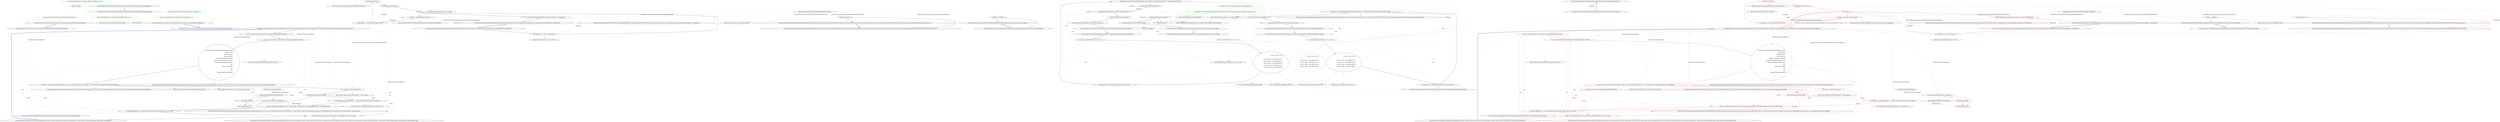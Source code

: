 digraph  {
m0_9 [label="Entry Unk.IsFalse", span="", cluster="Unk.IsFalse", file="DataDictionary.cs"];
m0_0 [label="Entry QuantConnect.Tests.Common.Util.ExtensionsTests.IsSubclassOfGenericWorksWorksForNonGenericType()", span="23-23", cluster="QuantConnect.Tests.Common.Util.ExtensionsTests.IsSubclassOfGenericWorksWorksForNonGenericType()", file="DataDictionary.cs"];
m0_1 [label="Assert.IsTrue(typeof(Derived2).IsSubclassOfGeneric(typeof(Derived1)))", span="25-25", cluster="QuantConnect.Tests.Common.Util.ExtensionsTests.IsSubclassOfGenericWorksWorksForNonGenericType()", color=green, community=0, file="DataDictionary.cs"];
m0_2 [label="Exit QuantConnect.Tests.Common.Util.ExtensionsTests.IsSubclassOfGenericWorksWorksForNonGenericType()", span="23-23", cluster="QuantConnect.Tests.Common.Util.ExtensionsTests.IsSubclassOfGenericWorksWorksForNonGenericType()", file="DataDictionary.cs"];
m0_5 [label="Entry QuantConnect.Tests.Common.Util.ExtensionsTests.IsSubclassOfGenericWorksForGenericTypeWithParameter()", span="29-29", cluster="QuantConnect.Tests.Common.Util.ExtensionsTests.IsSubclassOfGenericWorksForGenericTypeWithParameter()", file="DataDictionary.cs"];
m0_6 [label="Assert.IsTrue(typeof(Derived1).IsSubclassOfGeneric(typeof(Super<int>)))", span="31-31", cluster="QuantConnect.Tests.Common.Util.ExtensionsTests.IsSubclassOfGenericWorksForGenericTypeWithParameter()", color=green, community=0, file="DataDictionary.cs"];
m0_7 [label="Assert.IsFalse(typeof(Derived1).IsSubclassOfGeneric(typeof(Super<bool>)))", span="32-32", cluster="QuantConnect.Tests.Common.Util.ExtensionsTests.IsSubclassOfGenericWorksForGenericTypeWithParameter()", color=green, community=0, file="DataDictionary.cs"];
m0_8 [label="Exit QuantConnect.Tests.Common.Util.ExtensionsTests.IsSubclassOfGenericWorksForGenericTypeWithParameter()", span="29-29", cluster="QuantConnect.Tests.Common.Util.ExtensionsTests.IsSubclassOfGenericWorksForGenericTypeWithParameter()", file="DataDictionary.cs"];
m0_10 [label="Entry QuantConnect.Tests.Common.Util.ExtensionsTests.IsSubclassOfGenericWorksForGenericTypeDefinitions()", span="36-36", cluster="QuantConnect.Tests.Common.Util.ExtensionsTests.IsSubclassOfGenericWorksForGenericTypeDefinitions()", file="DataDictionary.cs"];
m0_11 [label="Assert.IsTrue(typeof(Derived1).IsSubclassOfGeneric(typeof(Super<>)))", span="38-38", cluster="QuantConnect.Tests.Common.Util.ExtensionsTests.IsSubclassOfGenericWorksForGenericTypeDefinitions()", color=green, community=0, file="DataDictionary.cs"];
m0_12 [label="Assert.IsTrue(typeof(Derived2).IsSubclassOfGeneric(typeof(Super<>)))", span="39-39", cluster="QuantConnect.Tests.Common.Util.ExtensionsTests.IsSubclassOfGenericWorksForGenericTypeDefinitions()", color=green, community=0, file="DataDictionary.cs"];
m0_13 [label="Exit QuantConnect.Tests.Common.Util.ExtensionsTests.IsSubclassOfGenericWorksForGenericTypeDefinitions()", span="36-36", cluster="QuantConnect.Tests.Common.Util.ExtensionsTests.IsSubclassOfGenericWorksForGenericTypeDefinitions()", file="DataDictionary.cs"];
m0_3 [label="Entry System.Type.IsSubclassOfGeneric(System.Type)", span="359-359", cluster="System.Type.IsSubclassOfGeneric(System.Type)", file="DataDictionary.cs"];
m0_4 [label="Entry Unk.IsTrue", span="", cluster="Unk.IsTrue", file="DataDictionary.cs"];
m1_19 [label="Entry QuantConnect.Lean.Engine.DataFeeds.Subscription.MoveNext()", span="130-130", cluster="QuantConnect.Lean.Engine.DataFeeds.Subscription.MoveNext()", file="DividendAlgorithm.cs"];
m1_0 [label="Entry QuantConnect.Lean.Engine.HistoricalData.BrokerageHistoryProvider.SetBrokerage(QuantConnect.Interfaces.IBrokerage)", span="41-41", cluster="QuantConnect.Lean.Engine.HistoricalData.BrokerageHistoryProvider.SetBrokerage(QuantConnect.Interfaces.IBrokerage)", file="DividendAlgorithm.cs"];
m1_1 [label="_brokerage = brokerage", span="43-43", cluster="QuantConnect.Lean.Engine.HistoricalData.BrokerageHistoryProvider.SetBrokerage(QuantConnect.Interfaces.IBrokerage)", file="DividendAlgorithm.cs"];
m1_2 [label="Exit QuantConnect.Lean.Engine.HistoricalData.BrokerageHistoryProvider.SetBrokerage(QuantConnect.Interfaces.IBrokerage)", span="41-41", cluster="QuantConnect.Lean.Engine.HistoricalData.BrokerageHistoryProvider.SetBrokerage(QuantConnect.Interfaces.IBrokerage)", file="DividendAlgorithm.cs"];
m1_16 [label="Entry System.Collections.Generic.List<T>.List()", span="0-0", cluster="System.Collections.Generic.List<T>.List()", file="DividendAlgorithm.cs"];
m1_17 [label="Entry QuantConnect.Interfaces.IBrokerage.GetHistory(QuantConnect.Data.HistoryRequest)", span="120-120", cluster="QuantConnect.Interfaces.IBrokerage.GetHistory(QuantConnect.Data.HistoryRequest)", file="DividendAlgorithm.cs"];
m1_43 [label="Entry lambda expression", span="112-112", cluster="lambda expression", file="DividendAlgorithm.cs"];
m1_44 [label="request.FillForwardResolution.Value.ToTimeSpan()", span="112-112", cluster="lambda expression", file="DividendAlgorithm.cs"];
m1_45 [label="Exit lambda expression", span="112-112", cluster="lambda expression", file="DividendAlgorithm.cs"];
m1_18 [label="Entry QuantConnect.Lean.Engine.HistoricalData.BrokerageHistoryProvider.CreateSubscription(QuantConnect.Data.HistoryRequest, System.Collections.Generic.IEnumerable<QuantConnect.Data.BaseData>)", span="85-85", cluster="QuantConnect.Lean.Engine.HistoricalData.BrokerageHistoryProvider.CreateSubscription(QuantConnect.Data.HistoryRequest, System.Collections.Generic.IEnumerable<QuantConnect.Data.BaseData>)", file="DividendAlgorithm.cs"];
m1_22 [label="var start = request.StartTimeUtc.ConvertFromUtc(request.ExchangeHours.TimeZone)", span="88-88", cluster="QuantConnect.Lean.Engine.HistoricalData.BrokerageHistoryProvider.CreateSubscription(QuantConnect.Data.HistoryRequest, System.Collections.Generic.IEnumerable<QuantConnect.Data.BaseData>)", file="DividendAlgorithm.cs"];
m1_23 [label="var end = request.EndTimeUtc.ConvertFromUtc(request.ExchangeHours.TimeZone)", span="89-89", cluster="QuantConnect.Lean.Engine.HistoricalData.BrokerageHistoryProvider.CreateSubscription(QuantConnect.Data.HistoryRequest, System.Collections.Generic.IEnumerable<QuantConnect.Data.BaseData>)", file="DividendAlgorithm.cs"];
m1_24 [label="var config = new SubscriptionDataConfig(request.DataType,\r\n                request.Symbol,\r\n                request.Resolution,\r\n                request.TimeZone,\r\n                request.ExchangeHours.TimeZone,\r\n                request.FillForwardResolution.HasValue,\r\n                request.IncludeExtendedMarketHours,\r\n                false,\r\n                request.IsCustomData,\r\n                null,\r\n                true,\r\n                request.DataNormalizationMode\r\n                )", span="91-103", cluster="QuantConnect.Lean.Engine.HistoricalData.BrokerageHistoryProvider.CreateSubscription(QuantConnect.Data.HistoryRequest, System.Collections.Generic.IEnumerable<QuantConnect.Data.BaseData>)", file="DividendAlgorithm.cs"];
m1_25 [label="var security = new Security(request.ExchangeHours, config, new Cash(CashBook.AccountCurrency, 0, 1m), SymbolProperties.GetDefault(CashBook.AccountCurrency))", span="105-105", cluster="QuantConnect.Lean.Engine.HistoricalData.BrokerageHistoryProvider.CreateSubscription(QuantConnect.Data.HistoryRequest, System.Collections.Generic.IEnumerable<QuantConnect.Data.BaseData>)", file="DividendAlgorithm.cs"];
m1_26 [label="var reader = history.GetEnumerator()", span="107-107", cluster="QuantConnect.Lean.Engine.HistoricalData.BrokerageHistoryProvider.CreateSubscription(QuantConnect.Data.HistoryRequest, System.Collections.Generic.IEnumerable<QuantConnect.Data.BaseData>)", file="DividendAlgorithm.cs"];
m1_27 [label="request.FillForwardResolution.HasValue", span="110-110", cluster="QuantConnect.Lean.Engine.HistoricalData.BrokerageHistoryProvider.CreateSubscription(QuantConnect.Data.HistoryRequest, System.Collections.Generic.IEnumerable<QuantConnect.Data.BaseData>)", file="DividendAlgorithm.cs"];
m1_28 [label="var readOnlyRef = Ref.CreateReadOnly(() => request.FillForwardResolution.Value.ToTimeSpan())", span="112-112", cluster="QuantConnect.Lean.Engine.HistoricalData.BrokerageHistoryProvider.CreateSubscription(QuantConnect.Data.HistoryRequest, System.Collections.Generic.IEnumerable<QuantConnect.Data.BaseData>)", file="DividendAlgorithm.cs"];
m1_30 [label="var timeZoneOffsetProvider = new TimeZoneOffsetProvider(security.Exchange.TimeZone, start, end)", span="116-116", cluster="QuantConnect.Lean.Engine.HistoricalData.BrokerageHistoryProvider.CreateSubscription(QuantConnect.Data.HistoryRequest, System.Collections.Generic.IEnumerable<QuantConnect.Data.BaseData>)", file="DividendAlgorithm.cs"];
m1_31 [label="return new Subscription(null, security, config, reader, timeZoneOffsetProvider, start, end, false);", span="117-117", cluster="QuantConnect.Lean.Engine.HistoricalData.BrokerageHistoryProvider.CreateSubscription(QuantConnect.Data.HistoryRequest, System.Collections.Generic.IEnumerable<QuantConnect.Data.BaseData>)", file="DividendAlgorithm.cs"];
m1_29 [label="reader = new FillForwardEnumerator(reader, security.Exchange, readOnlyRef, security.IsExtendedMarketHours, end, config.Increment)", span="113-113", cluster="QuantConnect.Lean.Engine.HistoricalData.BrokerageHistoryProvider.CreateSubscription(QuantConnect.Data.HistoryRequest, System.Collections.Generic.IEnumerable<QuantConnect.Data.BaseData>)", file="DividendAlgorithm.cs"];
m1_32 [label="Exit QuantConnect.Lean.Engine.HistoricalData.BrokerageHistoryProvider.CreateSubscription(QuantConnect.Data.HistoryRequest, System.Collections.Generic.IEnumerable<QuantConnect.Data.BaseData>)", span="85-85", cluster="QuantConnect.Lean.Engine.HistoricalData.BrokerageHistoryProvider.CreateSubscription(QuantConnect.Data.HistoryRequest, System.Collections.Generic.IEnumerable<QuantConnect.Data.BaseData>)", file="DividendAlgorithm.cs"];
m1_34 [label="Entry QuantConnect.Data.SubscriptionDataConfig.SubscriptionDataConfig(System.Type, QuantConnect.Symbol, QuantConnect.Resolution, DateTimeZone, DateTimeZone, bool, bool, bool, bool, QuantConnect.TickType?, bool, QuantConnect.DataNormalizationMode)", span="161-161", cluster="QuantConnect.Data.SubscriptionDataConfig.SubscriptionDataConfig(System.Type, QuantConnect.Symbol, QuantConnect.Resolution, DateTimeZone, DateTimeZone, bool, bool, bool, bool, QuantConnect.TickType?, bool, QuantConnect.DataNormalizationMode)", file="DividendAlgorithm.cs"];
m1_7 [label="Entry QuantConnect.Lean.Engine.HistoricalData.BrokerageHistoryProvider.GetHistory(System.Collections.Generic.IEnumerable<QuantConnect.Data.HistoryRequest>, DateTimeZone)", span="67-67", cluster="QuantConnect.Lean.Engine.HistoricalData.BrokerageHistoryProvider.GetHistory(System.Collections.Generic.IEnumerable<QuantConnect.Data.HistoryRequest>, DateTimeZone)", file="DividendAlgorithm.cs"];
m1_8 [label="var subscriptions = new List<Subscription>()", span="70-70", cluster="QuantConnect.Lean.Engine.HistoricalData.BrokerageHistoryProvider.GetHistory(System.Collections.Generic.IEnumerable<QuantConnect.Data.HistoryRequest>, DateTimeZone)", file="DividendAlgorithm.cs"];
m1_9 [label=requests, span="71-71", cluster="QuantConnect.Lean.Engine.HistoricalData.BrokerageHistoryProvider.GetHistory(System.Collections.Generic.IEnumerable<QuantConnect.Data.HistoryRequest>, DateTimeZone)", file="DividendAlgorithm.cs"];
m1_14 [label="return CreateSliceEnumerableFromSubscriptions(subscriptions, sliceTimeZone);", span="79-79", cluster="QuantConnect.Lean.Engine.HistoricalData.BrokerageHistoryProvider.GetHistory(System.Collections.Generic.IEnumerable<QuantConnect.Data.HistoryRequest>, DateTimeZone)", file="DividendAlgorithm.cs"];
m1_13 [label="subscriptions.Add(subscription)", span="76-76", cluster="QuantConnect.Lean.Engine.HistoricalData.BrokerageHistoryProvider.GetHistory(System.Collections.Generic.IEnumerable<QuantConnect.Data.HistoryRequest>, DateTimeZone)", file="DividendAlgorithm.cs"];
m1_10 [label="var history = _brokerage.GetHistory(request)", span="73-73", cluster="QuantConnect.Lean.Engine.HistoricalData.BrokerageHistoryProvider.GetHistory(System.Collections.Generic.IEnumerable<QuantConnect.Data.HistoryRequest>, DateTimeZone)", file="DividendAlgorithm.cs"];
m1_11 [label="var subscription = CreateSubscription(request, history)", span="74-74", cluster="QuantConnect.Lean.Engine.HistoricalData.BrokerageHistoryProvider.GetHistory(System.Collections.Generic.IEnumerable<QuantConnect.Data.HistoryRequest>, DateTimeZone)", file="DividendAlgorithm.cs"];
m1_12 [label="subscription.MoveNext()", span="75-75", cluster="QuantConnect.Lean.Engine.HistoricalData.BrokerageHistoryProvider.GetHistory(System.Collections.Generic.IEnumerable<QuantConnect.Data.HistoryRequest>, DateTimeZone)", file="DividendAlgorithm.cs"];
m1_15 [label="Exit QuantConnect.Lean.Engine.HistoricalData.BrokerageHistoryProvider.GetHistory(System.Collections.Generic.IEnumerable<QuantConnect.Data.HistoryRequest>, DateTimeZone)", span="67-67", cluster="QuantConnect.Lean.Engine.HistoricalData.BrokerageHistoryProvider.GetHistory(System.Collections.Generic.IEnumerable<QuantConnect.Data.HistoryRequest>, DateTimeZone)", file="DividendAlgorithm.cs"];
m1_42 [label="Entry QuantConnect.Lean.Engine.DataFeeds.Subscription.Subscription(QuantConnect.Data.UniverseSelection.Universe, QuantConnect.Securities.Security, QuantConnect.Data.SubscriptionDataConfig, System.Collections.Generic.IEnumerator<QuantConnect.Data.BaseData>, QuantConnect.TimeZoneOffsetProvider, System.DateTime, System.DateTime, bool)", span="103-103", cluster="QuantConnect.Lean.Engine.DataFeeds.Subscription.Subscription(QuantConnect.Data.UniverseSelection.Universe, QuantConnect.Securities.Security, QuantConnect.Data.SubscriptionDataConfig, System.Collections.Generic.IEnumerator<QuantConnect.Data.BaseData>, QuantConnect.TimeZoneOffsetProvider, System.DateTime, System.DateTime, bool)", file="DividendAlgorithm.cs"];
m1_40 [label="Entry QuantConnect.Lean.Engine.DataFeeds.Enumerators.FillForwardEnumerator.FillForwardEnumerator(System.Collections.Generic.IEnumerator<QuantConnect.Data.BaseData>, QuantConnect.Securities.SecurityExchange, QuantConnect.Util.IReadOnlyRef<System.TimeSpan>, bool, System.DateTime, System.TimeSpan)", span="59-59", cluster="QuantConnect.Lean.Engine.DataFeeds.Enumerators.FillForwardEnumerator.FillForwardEnumerator(System.Collections.Generic.IEnumerator<QuantConnect.Data.BaseData>, QuantConnect.Securities.SecurityExchange, QuantConnect.Util.IReadOnlyRef<System.TimeSpan>, bool, System.DateTime, System.TimeSpan)", file="DividendAlgorithm.cs"];
m1_3 [label="Entry QuantConnect.Lean.Engine.HistoricalData.BrokerageHistoryProvider.Initialize(QuantConnect.Packets.AlgorithmNodePacket, QuantConnect.Interfaces.IDataProvider, QuantConnect.Interfaces.IDataCacheProvider, QuantConnect.Interfaces.IMapFileProvider, QuantConnect.Interfaces.IFactorFileProvider, System.Action<int>)", span="55-55", cluster="QuantConnect.Lean.Engine.HistoricalData.BrokerageHistoryProvider.Initialize(QuantConnect.Packets.AlgorithmNodePacket, QuantConnect.Interfaces.IDataProvider, QuantConnect.Interfaces.IDataCacheProvider, QuantConnect.Interfaces.IMapFileProvider, QuantConnect.Interfaces.IFactorFileProvider, System.Action<int>)", file="DividendAlgorithm.cs"];
m1_4 [label="_brokerage.Connect()", span="58-58", cluster="QuantConnect.Lean.Engine.HistoricalData.BrokerageHistoryProvider.Initialize(QuantConnect.Packets.AlgorithmNodePacket, QuantConnect.Interfaces.IDataProvider, QuantConnect.Interfaces.IDataCacheProvider, QuantConnect.Interfaces.IMapFileProvider, QuantConnect.Interfaces.IFactorFileProvider, System.Action<int>)", file="DividendAlgorithm.cs"];
m1_5 [label="Exit QuantConnect.Lean.Engine.HistoricalData.BrokerageHistoryProvider.Initialize(QuantConnect.Packets.AlgorithmNodePacket, QuantConnect.Interfaces.IDataProvider, QuantConnect.Interfaces.IDataCacheProvider, QuantConnect.Interfaces.IMapFileProvider, QuantConnect.Interfaces.IFactorFileProvider, System.Action<int>)", span="55-55", cluster="QuantConnect.Lean.Engine.HistoricalData.BrokerageHistoryProvider.Initialize(QuantConnect.Packets.AlgorithmNodePacket, QuantConnect.Interfaces.IDataProvider, QuantConnect.Interfaces.IDataCacheProvider, QuantConnect.Interfaces.IMapFileProvider, QuantConnect.Interfaces.IFactorFileProvider, System.Action<int>)", file="DividendAlgorithm.cs"];
m1_39 [label="Entry QuantConnect.Util.Ref.CreateReadOnly<T>(System.Func<T>)", span="89-89", cluster="QuantConnect.Util.Ref.CreateReadOnly<T>(System.Func<T>)", file="DividendAlgorithm.cs"];
m1_38 [label="Entry System.Collections.Generic.IEnumerable<T>.GetEnumerator()", span="0-0", cluster="System.Collections.Generic.IEnumerable<T>.GetEnumerator()", file="DividendAlgorithm.cs"];
m1_35 [label="Entry QuantConnect.Securities.Security.Security(QuantConnect.Securities.SecurityExchangeHours, QuantConnect.Data.SubscriptionDataConfig, QuantConnect.Securities.Cash, QuantConnect.Securities.SymbolProperties)", span="315-315", cluster="QuantConnect.Securities.Security.Security(QuantConnect.Securities.SecurityExchangeHours, QuantConnect.Data.SubscriptionDataConfig, QuantConnect.Securities.Cash, QuantConnect.Securities.SymbolProperties)", file="DividendAlgorithm.cs"];
m1_37 [label="Entry QuantConnect.Securities.SymbolProperties.GetDefault(string)", span="84-84", cluster="QuantConnect.Securities.SymbolProperties.GetDefault(string)", file="DividendAlgorithm.cs"];
m1_6 [label="Entry QuantConnect.Interfaces.IBrokerage.Connect()", span="103-103", cluster="QuantConnect.Interfaces.IBrokerage.Connect()", file="DividendAlgorithm.cs"];
m1_21 [label="Entry QuantConnect.Lean.Engine.HistoricalData.SynchronizingHistoryProvider.CreateSliceEnumerableFromSubscriptions(System.Collections.Generic.List<QuantConnect.Lean.Engine.DataFeeds.Subscription>, DateTimeZone)", span="68-68", cluster="QuantConnect.Lean.Engine.HistoricalData.SynchronizingHistoryProvider.CreateSliceEnumerableFromSubscriptions(System.Collections.Generic.List<QuantConnect.Lean.Engine.DataFeeds.Subscription>, DateTimeZone)", file="DividendAlgorithm.cs"];
m1_20 [label="Entry System.Collections.Generic.List<T>.Add(T)", span="0-0", cluster="System.Collections.Generic.List<T>.Add(T)", file="DividendAlgorithm.cs"];
m1_36 [label="Entry QuantConnect.Securities.Cash.Cash(string, decimal, decimal)", span="68-68", cluster="QuantConnect.Securities.Cash.Cash(string, decimal, decimal)", file="DividendAlgorithm.cs"];
m1_41 [label="Entry QuantConnect.TimeZoneOffsetProvider.TimeZoneOffsetProvider(DateTimeZone, System.DateTime, System.DateTime)", span="51-51", cluster="QuantConnect.TimeZoneOffsetProvider.TimeZoneOffsetProvider(DateTimeZone, System.DateTime, System.DateTime)", file="DividendAlgorithm.cs"];
m1_46 [label="Entry QuantConnect.Resolution.ToTimeSpan()", span="677-677", cluster="QuantConnect.Resolution.ToTimeSpan()", file="DividendAlgorithm.cs"];
m1_33 [label="Entry System.DateTime.ConvertFromUtc(DateTimeZone, bool)", span="559-559", cluster="System.DateTime.ConvertFromUtc(DateTimeZone, bool)", file="DividendAlgorithm.cs"];
m1_47 [label="QuantConnect.Lean.Engine.HistoricalData.BrokerageHistoryProvider", span="", file="DividendAlgorithm.cs"];
m1_48 [label="QuantConnect.Data.HistoryRequest", span="", file="DividendAlgorithm.cs"];
m4_16 [label="Entry System.TimeSpan.FromSeconds(double)", span="0-0", cluster="System.TimeSpan.FromSeconds(double)", file="Splits.cs"];
m4_19 [label="Entry Unk.AreEqual", span="", cluster="Unk.AreEqual", file="Splits.cs"];
m4_15 [label="Entry System.Collections.Generic.List<T>.GetEnumerator()", span="0-0", cluster="System.Collections.Generic.List<T>.GetEnumerator()", file="Splits.cs"];
m4_11 [label="Entry System.DateTime.AddMinutes(double)", span="0-0", cluster="System.DateTime.AddMinutes(double)", file="Splits.cs"];
m4_20 [label="Entry QuantConnect.Tests.Engine.DataFeeds.Enumerators.FastForwardEnumeratorTests.FastForwardsOldDataAllowsEquals()", span="47-47", cluster="QuantConnect.Tests.Engine.DataFeeds.Enumerators.FastForwardEnumeratorTests.FastForwardsOldDataAllowsEquals()", file="Splits.cs"];
m4_21 [label="var start = new DateTime(2015, 10, 10, 13, 0, 0)", span="49-49", cluster="QuantConnect.Tests.Engine.DataFeeds.Enumerators.FastForwardEnumeratorTests.FastForwardsOldDataAllowsEquals()", file="Splits.cs"];
m4_22 [label="var data = new List<Tick>\r\n            {\r\n                new Tick {Time = start.AddMinutes(-1)},\r\n                new Tick {Time = start.AddSeconds(-1)},\r\n                new Tick {Time = start.AddSeconds(0)},\r\n                new Tick {Time = start.AddSeconds(1)},\r\n            }", span="50-56", cluster="QuantConnect.Tests.Engine.DataFeeds.Enumerators.FastForwardEnumeratorTests.FastForwardsOldDataAllowsEquals()", file="Splits.cs"];
m4_26 [label="Assert.AreEqual(start.AddSeconds(-1), fastForward.Current.Time)", span="62-62", cluster="QuantConnect.Tests.Engine.DataFeeds.Enumerators.FastForwardEnumeratorTests.FastForwardsOldDataAllowsEquals()", file="Splits.cs"];
m4_23 [label="var timeProvider = new ManualTimeProvider(start, TimeZones.Utc)", span="58-58", cluster="QuantConnect.Tests.Engine.DataFeeds.Enumerators.FastForwardEnumeratorTests.FastForwardsOldDataAllowsEquals()", file="Splits.cs"];
m4_24 [label="var fastForward = new FastForwardEnumerator(data.GetEnumerator(), timeProvider, TimeZones.Utc, TimeSpan.FromSeconds(1))", span="59-59", cluster="QuantConnect.Tests.Engine.DataFeeds.Enumerators.FastForwardEnumeratorTests.FastForwardsOldDataAllowsEquals()", file="Splits.cs"];
m4_25 [label="Assert.IsTrue(fastForward.MoveNext())", span="61-61", cluster="QuantConnect.Tests.Engine.DataFeeds.Enumerators.FastForwardEnumeratorTests.FastForwardsOldDataAllowsEquals()", file="Splits.cs"];
m4_27 [label="Exit QuantConnect.Tests.Engine.DataFeeds.Enumerators.FastForwardEnumeratorTests.FastForwardsOldDataAllowsEquals()", span="47-47", cluster="QuantConnect.Tests.Engine.DataFeeds.Enumerators.FastForwardEnumeratorTests.FastForwardsOldDataAllowsEquals()", file="Splits.cs"];
m4_13 [label="Entry QuantConnect.Lean.Engine.DataFeeds.ManualTimeProvider.ManualTimeProvider(System.DateTime, DateTimeZone)", span="47-47", cluster="QuantConnect.Lean.Engine.DataFeeds.ManualTimeProvider.ManualTimeProvider(System.DateTime, DateTimeZone)", file="Splits.cs"];
m4_28 [label="Entry QuantConnect.Tests.Engine.DataFeeds.Enumerators.FastForwardEnumeratorTests.FiltersOutPastData()", span="65-65", cluster="QuantConnect.Tests.Engine.DataFeeds.Enumerators.FastForwardEnumeratorTests.FiltersOutPastData()", file="Splits.cs"];
m4_29 [label="var start = new DateTime(2015, 10, 10, 13, 0, 0)", span="67-67", cluster="QuantConnect.Tests.Engine.DataFeeds.Enumerators.FastForwardEnumeratorTests.FiltersOutPastData()", file="Splits.cs"];
m4_30 [label="var data = new List<Tick>\r\n            {\r\n                new Tick {Time = start.AddMinutes(-1)},\r\n                new Tick {Time = start.AddSeconds(-1)},\r\n                new Tick {Time = start.AddSeconds(1)},\r\n                new Tick {Time = start.AddSeconds(0)},\r\n                new Tick {Time = start.AddSeconds(2)}\r\n            }", span="68-75", cluster="QuantConnect.Tests.Engine.DataFeeds.Enumerators.FastForwardEnumeratorTests.FiltersOutPastData()", file="Splits.cs"];
m4_34 [label="Assert.AreEqual(start.AddSeconds(1), fastForward.Current.Time)", span="81-81", cluster="QuantConnect.Tests.Engine.DataFeeds.Enumerators.FastForwardEnumeratorTests.FiltersOutPastData()", file="Splits.cs"];
m4_36 [label="Assert.AreEqual(start.AddSeconds(2), fastForward.Current.Time)", span="84-84", cluster="QuantConnect.Tests.Engine.DataFeeds.Enumerators.FastForwardEnumeratorTests.FiltersOutPastData()", file="Splits.cs"];
m4_31 [label="var timeProvider = new ManualTimeProvider(start, TimeZones.Utc)", span="77-77", cluster="QuantConnect.Tests.Engine.DataFeeds.Enumerators.FastForwardEnumeratorTests.FiltersOutPastData()", file="Splits.cs"];
m4_32 [label="var fastForward = new FastForwardEnumerator(data.GetEnumerator(), timeProvider, TimeZones.Utc, TimeSpan.FromSeconds(0.5))", span="78-78", cluster="QuantConnect.Tests.Engine.DataFeeds.Enumerators.FastForwardEnumeratorTests.FiltersOutPastData()", file="Splits.cs"];
m4_33 [label="Assert.IsTrue(fastForward.MoveNext())", span="80-80", cluster="QuantConnect.Tests.Engine.DataFeeds.Enumerators.FastForwardEnumeratorTests.FiltersOutPastData()", file="Splits.cs"];
m4_35 [label="Assert.IsTrue(fastForward.MoveNext())", span="83-83", cluster="QuantConnect.Tests.Engine.DataFeeds.Enumerators.FastForwardEnumeratorTests.FiltersOutPastData()", file="Splits.cs"];
m4_37 [label="Exit QuantConnect.Tests.Engine.DataFeeds.Enumerators.FastForwardEnumeratorTests.FiltersOutPastData()", span="65-65", cluster="QuantConnect.Tests.Engine.DataFeeds.Enumerators.FastForwardEnumeratorTests.FiltersOutPastData()", file="Splits.cs"];
m4_18 [label="Entry Unk.IsTrue", span="", cluster="Unk.IsTrue", file="Splits.cs"];
m4_9 [label="Entry System.Collections.Generic.List<T>.List()", span="0-0", cluster="System.Collections.Generic.List<T>.List()", file="Splits.cs"];
m4_10 [label="Entry QuantConnect.Data.Market.Tick.Tick()", span="98-98", cluster="QuantConnect.Data.Market.Tick.Tick()", file="Splits.cs"];
m4_14 [label="Entry QuantConnect.Lean.Engine.DataFeeds.Enumerators.FastForwardEnumerator.FastForwardEnumerator(System.Collections.Generic.IEnumerator<QuantConnect.Data.BaseData>, QuantConnect.Lean.Engine.DataFeeds.ITimeProvider, DateTimeZone, System.TimeSpan)", span="43-43", cluster="QuantConnect.Lean.Engine.DataFeeds.Enumerators.FastForwardEnumerator.FastForwardEnumerator(System.Collections.Generic.IEnumerator<QuantConnect.Data.BaseData>, QuantConnect.Lean.Engine.DataFeeds.ITimeProvider, DateTimeZone, System.TimeSpan)", file="Splits.cs"];
m4_17 [label="Entry QuantConnect.Lean.Engine.DataFeeds.Enumerators.FastForwardEnumerator.MoveNext()", span="57-57", cluster="QuantConnect.Lean.Engine.DataFeeds.Enumerators.FastForwardEnumerator.MoveNext()", file="Splits.cs"];
m4_0 [label="Entry QuantConnect.Tests.Engine.DataFeeds.Enumerators.FastForwardEnumeratorTests.FastForwardsOldData()", span="29-29", cluster="QuantConnect.Tests.Engine.DataFeeds.Enumerators.FastForwardEnumeratorTests.FastForwardsOldData()", file="Splits.cs"];
m4_1 [label="var start = new DateTime(2015, 10, 10, 13, 0, 0)", span="31-31", cluster="QuantConnect.Tests.Engine.DataFeeds.Enumerators.FastForwardEnumeratorTests.FastForwardsOldData()", color=green, community=0, file="Splits.cs"];
m4_2 [label="var data = new List<Tick>\r\n            {\r\n                new Tick {Time = start.AddMinutes(-1)},\r\n                new Tick {Time = start.AddSeconds(-1)},\r\n                new Tick {Time = start.AddSeconds(0)},\r\n                new Tick {Time = start.AddSeconds(1)},\r\n            }", span="32-38", cluster="QuantConnect.Tests.Engine.DataFeeds.Enumerators.FastForwardEnumeratorTests.FastForwardsOldData()", color=green, community=0, file="Splits.cs"];
m4_3 [label="var timeProvider = new ManualTimeProvider(start, TimeZones.Utc)", span="40-40", cluster="QuantConnect.Tests.Engine.DataFeeds.Enumerators.FastForwardEnumeratorTests.FastForwardsOldData()", color=green, community=0, file="Splits.cs"];
m4_6 [label="Assert.AreEqual(start, fastForward.Current.Time)", span="44-44", cluster="QuantConnect.Tests.Engine.DataFeeds.Enumerators.FastForwardEnumeratorTests.FastForwardsOldData()", file="Splits.cs"];
m4_4 [label="var fastForward = new FastForwardEnumerator(data.GetEnumerator(), timeProvider, TimeZones.Utc, TimeSpan.FromSeconds(0.5))", span="41-41", cluster="QuantConnect.Tests.Engine.DataFeeds.Enumerators.FastForwardEnumeratorTests.FastForwardsOldData()", color=green, community=0, file="Splits.cs"];
m4_5 [label="Assert.IsTrue(fastForward.MoveNext())", span="43-43", cluster="QuantConnect.Tests.Engine.DataFeeds.Enumerators.FastForwardEnumeratorTests.FastForwardsOldData()", file="Splits.cs"];
m4_7 [label="Exit QuantConnect.Tests.Engine.DataFeeds.Enumerators.FastForwardEnumeratorTests.FastForwardsOldData()", span="29-29", cluster="QuantConnect.Tests.Engine.DataFeeds.Enumerators.FastForwardEnumeratorTests.FastForwardsOldData()", file="Splits.cs"];
m4_12 [label="Entry System.DateTime.AddSeconds(double)", span="0-0", cluster="System.DateTime.AddSeconds(double)", file="Splits.cs"];
m4_8 [label="Entry System.DateTime.DateTime(int, int, int, int, int, int)", span="0-0", cluster="System.DateTime.DateTime(int, int, int, int, int, int)", file="Splits.cs"];
m5_0 [label="Entry QuantConnect.Securities.CashBuyingPowerModel.GetLeverage(QuantConnect.Securities.Security)", span="31-31", cluster="QuantConnect.Securities.CashBuyingPowerModel.GetLeverage(QuantConnect.Securities.Security)", file="Ticks.cs"];
m5_1 [label="return 1m;", span="34-34", cluster="QuantConnect.Securities.CashBuyingPowerModel.GetLeverage(QuantConnect.Securities.Security)", color=green, community=0, file="Ticks.cs"];
m5_2 [label="Exit QuantConnect.Securities.CashBuyingPowerModel.GetLeverage(QuantConnect.Securities.Security)", span="31-31", cluster="QuantConnect.Securities.CashBuyingPowerModel.GetLeverage(QuantConnect.Securities.Security)", file="Ticks.cs"];
m6_19 [label="Entry QuantConnect.Lean.Engine.DataFeeds.Subscription.MoveNext()", span="130-130", cluster="QuantConnect.Lean.Engine.DataFeeds.Subscription.MoveNext()", file="TradeBars.cs"];
m6_0 [label="Entry QuantConnect.Lean.Engine.HistoricalData.BrokerageHistoryProvider.SetBrokerage(QuantConnect.Interfaces.IBrokerage)", span="41-41", cluster="QuantConnect.Lean.Engine.HistoricalData.BrokerageHistoryProvider.SetBrokerage(QuantConnect.Interfaces.IBrokerage)", file="TradeBars.cs"];
m6_1 [label="_brokerage = brokerage", span="43-43", cluster="QuantConnect.Lean.Engine.HistoricalData.BrokerageHistoryProvider.SetBrokerage(QuantConnect.Interfaces.IBrokerage)", color=red, community=0, file="TradeBars.cs"];
m6_2 [label="Exit QuantConnect.Lean.Engine.HistoricalData.BrokerageHistoryProvider.SetBrokerage(QuantConnect.Interfaces.IBrokerage)", span="41-41", cluster="QuantConnect.Lean.Engine.HistoricalData.BrokerageHistoryProvider.SetBrokerage(QuantConnect.Interfaces.IBrokerage)", file="TradeBars.cs"];
m6_16 [label="Entry System.Collections.Generic.List<T>.List()", span="0-0", cluster="System.Collections.Generic.List<T>.List()", file="TradeBars.cs"];
m6_17 [label="Entry QuantConnect.Interfaces.IBrokerage.GetHistory(QuantConnect.Data.HistoryRequest)", span="120-120", cluster="QuantConnect.Interfaces.IBrokerage.GetHistory(QuantConnect.Data.HistoryRequest)", file="TradeBars.cs"];
m6_43 [label="Entry lambda expression", span="112-112", cluster="lambda expression", file="TradeBars.cs"];
m6_44 [label="request.FillForwardResolution.Value.ToTimeSpan()", span="112-112", cluster="lambda expression", color=red, community=0, file="TradeBars.cs"];
m6_45 [label="Exit lambda expression", span="112-112", cluster="lambda expression", file="TradeBars.cs"];
m6_18 [label="Entry QuantConnect.Lean.Engine.HistoricalData.BrokerageHistoryProvider.CreateSubscription(QuantConnect.Data.HistoryRequest, System.Collections.Generic.IEnumerable<QuantConnect.Data.BaseData>)", span="85-85", cluster="QuantConnect.Lean.Engine.HistoricalData.BrokerageHistoryProvider.CreateSubscription(QuantConnect.Data.HistoryRequest, System.Collections.Generic.IEnumerable<QuantConnect.Data.BaseData>)", file="TradeBars.cs"];
m6_22 [label="var start = request.StartTimeUtc.ConvertFromUtc(request.ExchangeHours.TimeZone)", span="88-88", cluster="QuantConnect.Lean.Engine.HistoricalData.BrokerageHistoryProvider.CreateSubscription(QuantConnect.Data.HistoryRequest, System.Collections.Generic.IEnumerable<QuantConnect.Data.BaseData>)", color=red, community=0, file="TradeBars.cs"];
m6_23 [label="var end = request.EndTimeUtc.ConvertFromUtc(request.ExchangeHours.TimeZone)", span="89-89", cluster="QuantConnect.Lean.Engine.HistoricalData.BrokerageHistoryProvider.CreateSubscription(QuantConnect.Data.HistoryRequest, System.Collections.Generic.IEnumerable<QuantConnect.Data.BaseData>)", color=red, community=0, file="TradeBars.cs"];
m6_24 [label="var config = new SubscriptionDataConfig(request.DataType,\r\n                request.Symbol,\r\n                request.Resolution,\r\n                request.TimeZone,\r\n                request.ExchangeHours.TimeZone,\r\n                request.FillForwardResolution.HasValue,\r\n                request.IncludeExtendedMarketHours,\r\n                false,\r\n                request.IsCustomData,\r\n                null,\r\n                true,\r\n                request.DataNormalizationMode\r\n                )", span="91-103", cluster="QuantConnect.Lean.Engine.HistoricalData.BrokerageHistoryProvider.CreateSubscription(QuantConnect.Data.HistoryRequest, System.Collections.Generic.IEnumerable<QuantConnect.Data.BaseData>)", color=red, community=0, file="TradeBars.cs"];
m6_25 [label="var security = new Security(request.ExchangeHours, config, new Cash(CashBook.AccountCurrency, 0, 1m), SymbolProperties.GetDefault(CashBook.AccountCurrency))", span="105-105", cluster="QuantConnect.Lean.Engine.HistoricalData.BrokerageHistoryProvider.CreateSubscription(QuantConnect.Data.HistoryRequest, System.Collections.Generic.IEnumerable<QuantConnect.Data.BaseData>)", color=red, community=0, file="TradeBars.cs"];
m6_26 [label="var reader = history.GetEnumerator()", span="107-107", cluster="QuantConnect.Lean.Engine.HistoricalData.BrokerageHistoryProvider.CreateSubscription(QuantConnect.Data.HistoryRequest, System.Collections.Generic.IEnumerable<QuantConnect.Data.BaseData>)", color=red, community=0, file="TradeBars.cs"];
m6_27 [label="request.FillForwardResolution.HasValue", span="110-110", cluster="QuantConnect.Lean.Engine.HistoricalData.BrokerageHistoryProvider.CreateSubscription(QuantConnect.Data.HistoryRequest, System.Collections.Generic.IEnumerable<QuantConnect.Data.BaseData>)", color=red, community=0, file="TradeBars.cs"];
m6_28 [label="var readOnlyRef = Ref.CreateReadOnly(() => request.FillForwardResolution.Value.ToTimeSpan())", span="112-112", cluster="QuantConnect.Lean.Engine.HistoricalData.BrokerageHistoryProvider.CreateSubscription(QuantConnect.Data.HistoryRequest, System.Collections.Generic.IEnumerable<QuantConnect.Data.BaseData>)", color=red, community=0, file="TradeBars.cs"];
m6_30 [label="var timeZoneOffsetProvider = new TimeZoneOffsetProvider(security.Exchange.TimeZone, start, end)", span="116-116", cluster="QuantConnect.Lean.Engine.HistoricalData.BrokerageHistoryProvider.CreateSubscription(QuantConnect.Data.HistoryRequest, System.Collections.Generic.IEnumerable<QuantConnect.Data.BaseData>)", color=red, community=0, file="TradeBars.cs"];
m6_31 [label="return new Subscription(null, security, config, reader, timeZoneOffsetProvider, start, end, false);", span="117-117", cluster="QuantConnect.Lean.Engine.HistoricalData.BrokerageHistoryProvider.CreateSubscription(QuantConnect.Data.HistoryRequest, System.Collections.Generic.IEnumerable<QuantConnect.Data.BaseData>)", color=red, community=0, file="TradeBars.cs"];
m6_29 [label="reader = new FillForwardEnumerator(reader, security.Exchange, readOnlyRef, security.IsExtendedMarketHours, end, config.Increment)", span="113-113", cluster="QuantConnect.Lean.Engine.HistoricalData.BrokerageHistoryProvider.CreateSubscription(QuantConnect.Data.HistoryRequest, System.Collections.Generic.IEnumerable<QuantConnect.Data.BaseData>)", color=red, community=0, file="TradeBars.cs"];
m6_32 [label="Exit QuantConnect.Lean.Engine.HistoricalData.BrokerageHistoryProvider.CreateSubscription(QuantConnect.Data.HistoryRequest, System.Collections.Generic.IEnumerable<QuantConnect.Data.BaseData>)", span="85-85", cluster="QuantConnect.Lean.Engine.HistoricalData.BrokerageHistoryProvider.CreateSubscription(QuantConnect.Data.HistoryRequest, System.Collections.Generic.IEnumerable<QuantConnect.Data.BaseData>)", file="TradeBars.cs"];
m6_34 [label="Entry QuantConnect.Data.SubscriptionDataConfig.SubscriptionDataConfig(System.Type, QuantConnect.Symbol, QuantConnect.Resolution, DateTimeZone, DateTimeZone, bool, bool, bool, bool, QuantConnect.TickType?, bool, QuantConnect.DataNormalizationMode)", span="161-161", cluster="QuantConnect.Data.SubscriptionDataConfig.SubscriptionDataConfig(System.Type, QuantConnect.Symbol, QuantConnect.Resolution, DateTimeZone, DateTimeZone, bool, bool, bool, bool, QuantConnect.TickType?, bool, QuantConnect.DataNormalizationMode)", file="TradeBars.cs"];
m6_7 [label="Entry QuantConnect.Lean.Engine.HistoricalData.BrokerageHistoryProvider.GetHistory(System.Collections.Generic.IEnumerable<QuantConnect.Data.HistoryRequest>, DateTimeZone)", span="67-67", cluster="QuantConnect.Lean.Engine.HistoricalData.BrokerageHistoryProvider.GetHistory(System.Collections.Generic.IEnumerable<QuantConnect.Data.HistoryRequest>, DateTimeZone)", file="TradeBars.cs"];
m6_8 [label="var subscriptions = new List<Subscription>()", span="70-70", cluster="QuantConnect.Lean.Engine.HistoricalData.BrokerageHistoryProvider.GetHistory(System.Collections.Generic.IEnumerable<QuantConnect.Data.HistoryRequest>, DateTimeZone)", color=red, community=0, file="TradeBars.cs"];
m6_9 [label=requests, span="71-71", cluster="QuantConnect.Lean.Engine.HistoricalData.BrokerageHistoryProvider.GetHistory(System.Collections.Generic.IEnumerable<QuantConnect.Data.HistoryRequest>, DateTimeZone)", color=red, community=0, file="TradeBars.cs"];
m6_14 [label="return CreateSliceEnumerableFromSubscriptions(subscriptions, sliceTimeZone);", span="79-79", cluster="QuantConnect.Lean.Engine.HistoricalData.BrokerageHistoryProvider.GetHistory(System.Collections.Generic.IEnumerable<QuantConnect.Data.HistoryRequest>, DateTimeZone)", color=red, community=0, file="TradeBars.cs"];
m6_13 [label="subscriptions.Add(subscription)", span="76-76", cluster="QuantConnect.Lean.Engine.HistoricalData.BrokerageHistoryProvider.GetHistory(System.Collections.Generic.IEnumerable<QuantConnect.Data.HistoryRequest>, DateTimeZone)", color=red, community=0, file="TradeBars.cs"];
m6_10 [label="var history = _brokerage.GetHistory(request)", span="73-73", cluster="QuantConnect.Lean.Engine.HistoricalData.BrokerageHistoryProvider.GetHistory(System.Collections.Generic.IEnumerable<QuantConnect.Data.HistoryRequest>, DateTimeZone)", color=red, community=0, file="TradeBars.cs"];
m6_11 [label="var subscription = CreateSubscription(request, history)", span="74-74", cluster="QuantConnect.Lean.Engine.HistoricalData.BrokerageHistoryProvider.GetHistory(System.Collections.Generic.IEnumerable<QuantConnect.Data.HistoryRequest>, DateTimeZone)", color=red, community=0, file="TradeBars.cs"];
m6_12 [label="subscription.MoveNext()", span="75-75", cluster="QuantConnect.Lean.Engine.HistoricalData.BrokerageHistoryProvider.GetHistory(System.Collections.Generic.IEnumerable<QuantConnect.Data.HistoryRequest>, DateTimeZone)", color=red, community=0, file="TradeBars.cs"];
m6_15 [label="Exit QuantConnect.Lean.Engine.HistoricalData.BrokerageHistoryProvider.GetHistory(System.Collections.Generic.IEnumerable<QuantConnect.Data.HistoryRequest>, DateTimeZone)", span="67-67", cluster="QuantConnect.Lean.Engine.HistoricalData.BrokerageHistoryProvider.GetHistory(System.Collections.Generic.IEnumerable<QuantConnect.Data.HistoryRequest>, DateTimeZone)", file="TradeBars.cs"];
m6_42 [label="Entry QuantConnect.Lean.Engine.DataFeeds.Subscription.Subscription(QuantConnect.Data.UniverseSelection.Universe, QuantConnect.Securities.Security, QuantConnect.Data.SubscriptionDataConfig, System.Collections.Generic.IEnumerator<QuantConnect.Data.BaseData>, QuantConnect.TimeZoneOffsetProvider, System.DateTime, System.DateTime, bool)", span="103-103", cluster="QuantConnect.Lean.Engine.DataFeeds.Subscription.Subscription(QuantConnect.Data.UniverseSelection.Universe, QuantConnect.Securities.Security, QuantConnect.Data.SubscriptionDataConfig, System.Collections.Generic.IEnumerator<QuantConnect.Data.BaseData>, QuantConnect.TimeZoneOffsetProvider, System.DateTime, System.DateTime, bool)", file="TradeBars.cs"];
m6_40 [label="Entry QuantConnect.Lean.Engine.DataFeeds.Enumerators.FillForwardEnumerator.FillForwardEnumerator(System.Collections.Generic.IEnumerator<QuantConnect.Data.BaseData>, QuantConnect.Securities.SecurityExchange, QuantConnect.Util.IReadOnlyRef<System.TimeSpan>, bool, System.DateTime, System.TimeSpan)", span="59-59", cluster="QuantConnect.Lean.Engine.DataFeeds.Enumerators.FillForwardEnumerator.FillForwardEnumerator(System.Collections.Generic.IEnumerator<QuantConnect.Data.BaseData>, QuantConnect.Securities.SecurityExchange, QuantConnect.Util.IReadOnlyRef<System.TimeSpan>, bool, System.DateTime, System.TimeSpan)", file="TradeBars.cs"];
m6_3 [label="Entry QuantConnect.Lean.Engine.HistoricalData.BrokerageHistoryProvider.Initialize(QuantConnect.Packets.AlgorithmNodePacket, QuantConnect.Interfaces.IDataProvider, QuantConnect.Interfaces.IDataCacheProvider, QuantConnect.Interfaces.IMapFileProvider, QuantConnect.Interfaces.IFactorFileProvider, System.Action<int>)", span="55-55", cluster="QuantConnect.Lean.Engine.HistoricalData.BrokerageHistoryProvider.Initialize(QuantConnect.Packets.AlgorithmNodePacket, QuantConnect.Interfaces.IDataProvider, QuantConnect.Interfaces.IDataCacheProvider, QuantConnect.Interfaces.IMapFileProvider, QuantConnect.Interfaces.IFactorFileProvider, System.Action<int>)", file="TradeBars.cs"];
m6_4 [label="_brokerage.Connect()", span="58-58", cluster="QuantConnect.Lean.Engine.HistoricalData.BrokerageHistoryProvider.Initialize(QuantConnect.Packets.AlgorithmNodePacket, QuantConnect.Interfaces.IDataProvider, QuantConnect.Interfaces.IDataCacheProvider, QuantConnect.Interfaces.IMapFileProvider, QuantConnect.Interfaces.IFactorFileProvider, System.Action<int>)", color=red, community=0, file="TradeBars.cs"];
m6_5 [label="Exit QuantConnect.Lean.Engine.HistoricalData.BrokerageHistoryProvider.Initialize(QuantConnect.Packets.AlgorithmNodePacket, QuantConnect.Interfaces.IDataProvider, QuantConnect.Interfaces.IDataCacheProvider, QuantConnect.Interfaces.IMapFileProvider, QuantConnect.Interfaces.IFactorFileProvider, System.Action<int>)", span="55-55", cluster="QuantConnect.Lean.Engine.HistoricalData.BrokerageHistoryProvider.Initialize(QuantConnect.Packets.AlgorithmNodePacket, QuantConnect.Interfaces.IDataProvider, QuantConnect.Interfaces.IDataCacheProvider, QuantConnect.Interfaces.IMapFileProvider, QuantConnect.Interfaces.IFactorFileProvider, System.Action<int>)", file="TradeBars.cs"];
m6_39 [label="Entry QuantConnect.Util.Ref.CreateReadOnly<T>(System.Func<T>)", span="89-89", cluster="QuantConnect.Util.Ref.CreateReadOnly<T>(System.Func<T>)", file="TradeBars.cs"];
m6_38 [label="Entry System.Collections.Generic.IEnumerable<T>.GetEnumerator()", span="0-0", cluster="System.Collections.Generic.IEnumerable<T>.GetEnumerator()", file="TradeBars.cs"];
m6_35 [label="Entry QuantConnect.Securities.Security.Security(QuantConnect.Securities.SecurityExchangeHours, QuantConnect.Data.SubscriptionDataConfig, QuantConnect.Securities.Cash, QuantConnect.Securities.SymbolProperties)", span="315-315", cluster="QuantConnect.Securities.Security.Security(QuantConnect.Securities.SecurityExchangeHours, QuantConnect.Data.SubscriptionDataConfig, QuantConnect.Securities.Cash, QuantConnect.Securities.SymbolProperties)", file="TradeBars.cs"];
m6_37 [label="Entry QuantConnect.Securities.SymbolProperties.GetDefault(string)", span="84-84", cluster="QuantConnect.Securities.SymbolProperties.GetDefault(string)", file="TradeBars.cs"];
m6_6 [label="Entry QuantConnect.Interfaces.IBrokerage.Connect()", span="103-103", cluster="QuantConnect.Interfaces.IBrokerage.Connect()", file="TradeBars.cs"];
m6_21 [label="Entry QuantConnect.Lean.Engine.HistoricalData.SynchronizingHistoryProvider.CreateSliceEnumerableFromSubscriptions(System.Collections.Generic.List<QuantConnect.Lean.Engine.DataFeeds.Subscription>, DateTimeZone)", span="68-68", cluster="QuantConnect.Lean.Engine.HistoricalData.SynchronizingHistoryProvider.CreateSliceEnumerableFromSubscriptions(System.Collections.Generic.List<QuantConnect.Lean.Engine.DataFeeds.Subscription>, DateTimeZone)", file="TradeBars.cs"];
m6_20 [label="Entry System.Collections.Generic.List<T>.Add(T)", span="0-0", cluster="System.Collections.Generic.List<T>.Add(T)", file="TradeBars.cs"];
m6_36 [label="Entry QuantConnect.Securities.Cash.Cash(string, decimal, decimal)", span="68-68", cluster="QuantConnect.Securities.Cash.Cash(string, decimal, decimal)", file="TradeBars.cs"];
m6_41 [label="Entry QuantConnect.TimeZoneOffsetProvider.TimeZoneOffsetProvider(DateTimeZone, System.DateTime, System.DateTime)", span="51-51", cluster="QuantConnect.TimeZoneOffsetProvider.TimeZoneOffsetProvider(DateTimeZone, System.DateTime, System.DateTime)", file="TradeBars.cs"];
m6_46 [label="Entry QuantConnect.Resolution.ToTimeSpan()", span="677-677", cluster="QuantConnect.Resolution.ToTimeSpan()", file="TradeBars.cs"];
m6_33 [label="Entry System.DateTime.ConvertFromUtc(DateTimeZone, bool)", span="559-559", cluster="System.DateTime.ConvertFromUtc(DateTimeZone, bool)", file="TradeBars.cs"];
m6_47 [label="QuantConnect.Lean.Engine.HistoricalData.BrokerageHistoryProvider", span="", file="TradeBars.cs"];
m6_48 [label="QuantConnect.Data.HistoryRequest", span="", file="TradeBars.cs"];
m0_0 -> m0_1  [key=0, style=solid, color=green];
m0_1 -> m0_2  [key=0, style=solid, color=green];
m0_1 -> m0_3  [key=2, style=dotted, color=green];
m0_1 -> m0_4  [key=2, style=dotted, color=green];
m0_2 -> m0_0  [key=0, style=bold, color=blue];
m0_5 -> m0_6  [key=0, style=solid, color=green];
m0_6 -> m0_7  [key=0, style=solid, color=green];
m0_6 -> m0_3  [key=2, style=dotted, color=green];
m0_6 -> m0_4  [key=2, style=dotted, color=green];
m0_7 -> m0_8  [key=0, style=solid, color=green];
m0_7 -> m0_3  [key=2, style=dotted, color=green];
m0_7 -> m0_9  [key=2, style=dotted, color=green];
m0_8 -> m0_5  [key=0, style=bold, color=blue];
m0_10 -> m0_11  [key=0, style=solid, color=green];
m0_11 -> m0_12  [key=0, style=solid, color=green];
m0_11 -> m0_3  [key=2, style=dotted, color=green];
m0_11 -> m0_4  [key=2, style=dotted, color=green];
m0_12 -> m0_13  [key=0, style=solid, color=green];
m0_12 -> m0_3  [key=2, style=dotted, color=green];
m0_12 -> m0_4  [key=2, style=dotted, color=green];
m0_13 -> m0_10  [key=0, style=bold, color=blue];
m1_0 -> m1_1  [key=0, style=solid];
m1_1 -> m1_2  [key=0, style=solid];
m1_2 -> m1_0  [key=0, style=bold, color=blue];
m1_43 -> m1_44  [key=0, style=solid];
m1_44 -> m1_45  [key=0, style=solid];
m1_44 -> m1_46  [key=2, style=dotted];
m1_45 -> m1_43  [key=0, style=bold, color=blue];
m1_18 -> m1_22  [key=0, style=solid];
m1_18 -> m1_23  [key=1, style=dashed, color=darkseagreen4, label="QuantConnect.Data.HistoryRequest"];
m1_18 -> m1_24  [key=1, style=dashed, color=darkseagreen4, label="QuantConnect.Data.HistoryRequest"];
m1_18 -> m1_25  [key=1, style=dashed, color=darkseagreen4, label="QuantConnect.Data.HistoryRequest"];
m1_18 -> m1_26  [key=1, style=dashed, color=darkseagreen4, label="System.Collections.Generic.IEnumerable<QuantConnect.Data.BaseData>"];
m1_18 -> m1_27  [key=1, style=dashed, color=darkseagreen4, label="QuantConnect.Data.HistoryRequest"];
m1_18 -> m1_28  [key=1, style=dashed, color=darkseagreen4, label="QuantConnect.Data.HistoryRequest"];
m1_18 -> m1_44  [key=1, style=dashed, color=darkseagreen4, label="QuantConnect.Data.HistoryRequest"];
m1_22 -> m1_23  [key=0, style=solid];
m1_22 -> m1_33  [key=2, style=dotted];
m1_22 -> m1_30  [key=1, style=dashed, color=darkseagreen4, label=start];
m1_22 -> m1_31  [key=1, style=dashed, color=darkseagreen4, label=start];
m1_23 -> m1_24  [key=0, style=solid];
m1_23 -> m1_33  [key=2, style=dotted];
m1_23 -> m1_29  [key=1, style=dashed, color=darkseagreen4, label=end];
m1_23 -> m1_30  [key=1, style=dashed, color=darkseagreen4, label=end];
m1_23 -> m1_31  [key=1, style=dashed, color=darkseagreen4, label=end];
m1_24 -> m1_25  [key=0, style=solid];
m1_24 -> m1_34  [key=2, style=dotted];
m1_24 -> m1_29  [key=1, style=dashed, color=darkseagreen4, label=config];
m1_24 -> m1_31  [key=1, style=dashed, color=darkseagreen4, label=config];
m1_25 -> m1_26  [key=0, style=solid];
m1_25 -> m1_35  [key=2, style=dotted];
m1_25 -> m1_36  [key=2, style=dotted];
m1_25 -> m1_37  [key=2, style=dotted];
m1_25 -> m1_29  [key=1, style=dashed, color=darkseagreen4, label=security];
m1_25 -> m1_30  [key=1, style=dashed, color=darkseagreen4, label=security];
m1_25 -> m1_31  [key=1, style=dashed, color=darkseagreen4, label=security];
m1_26 -> m1_27  [key=0, style=solid];
m1_26 -> m1_38  [key=2, style=dotted];
m1_26 -> m1_29  [key=1, style=dashed, color=darkseagreen4, label=reader];
m1_26 -> m1_31  [key=1, style=dashed, color=darkseagreen4, label=reader];
m1_27 -> m1_28  [key=0, style=solid];
m1_27 -> m1_30  [key=0, style=solid];
m1_28 -> m1_29  [key=0, style=solid];
m1_28 -> m1_39  [key=2, style=dotted];
m1_28 -> m1_43  [key=1, style=dashed, color=darkseagreen4, label="lambda expression"];
m1_30 -> m1_31  [key=0, style=solid];
m1_30 -> m1_41  [key=2, style=dotted];
m1_31 -> m1_32  [key=0, style=solid];
m1_31 -> m1_42  [key=2, style=dotted];
m1_29 -> m1_30  [key=0, style=solid];
m1_29 -> m1_40  [key=2, style=dotted];
m1_29 -> m1_29  [key=1, style=dashed, color=darkseagreen4, label=reader];
m1_29 -> m1_31  [key=1, style=dashed, color=darkseagreen4, label=reader];
m1_32 -> m1_18  [key=0, style=bold, color=blue];
m1_7 -> m1_8  [key=0, style=solid];
m1_7 -> m1_9  [key=1, style=dashed, color=darkseagreen4, label="System.Collections.Generic.IEnumerable<QuantConnect.Data.HistoryRequest>"];
m1_7 -> m1_14  [key=1, style=dashed, color=darkseagreen4, label=DateTimeZone];
m1_8 -> m1_9  [key=0, style=solid];
m1_8 -> m1_16  [key=2, style=dotted];
m1_8 -> m1_13  [key=1, style=dashed, color=darkseagreen4, label=subscriptions];
m1_8 -> m1_14  [key=1, style=dashed, color=darkseagreen4, label=subscriptions];
m1_9 -> m1_10  [key=0, style=solid];
m1_9 -> m1_14  [key=0, style=solid];
m1_9 -> m1_11  [key=1, style=dashed, color=darkseagreen4, label=request];
m1_14 -> m1_15  [key=0, style=solid];
m1_14 -> m1_21  [key=2, style=dotted];
m1_13 -> m1_9  [key=0, style=solid];
m1_13 -> m1_20  [key=2, style=dotted];
m1_10 -> m1_11  [key=0, style=solid];
m1_10 -> m1_17  [key=2, style=dotted];
m1_11 -> m1_12  [key=0, style=solid];
m1_11 -> m1_18  [key=2, style=dotted];
m1_11 -> m1_13  [key=1, style=dashed, color=darkseagreen4, label=subscription];
m1_12 -> m1_13  [key=0, style=solid];
m1_12 -> m1_19  [key=2, style=dotted];
m1_15 -> m1_7  [key=0, style=bold, color=blue];
m1_3 -> m1_4  [key=0, style=solid];
m1_4 -> m1_5  [key=0, style=solid];
m1_4 -> m1_6  [key=2, style=dotted];
m1_5 -> m1_3  [key=0, style=bold, color=blue];
m1_47 -> m1_1  [key=1, style=dashed, color=darkseagreen4, label="QuantConnect.Lean.Engine.HistoricalData.BrokerageHistoryProvider"];
m1_47 -> m1_4  [key=1, style=dashed, color=darkseagreen4, label="QuantConnect.Lean.Engine.HistoricalData.BrokerageHistoryProvider"];
m1_47 -> m1_10  [key=1, style=dashed, color=darkseagreen4, label="QuantConnect.Lean.Engine.HistoricalData.BrokerageHistoryProvider"];
m1_47 -> m1_14  [key=1, style=dashed, color=darkseagreen4, label="QuantConnect.Lean.Engine.HistoricalData.BrokerageHistoryProvider"];
m1_48 -> m1_44  [key=1, style=dashed, color=darkseagreen4, label="QuantConnect.Data.HistoryRequest"];
m4_20 -> m4_21  [key=0, style=solid];
m4_21 -> m4_8  [key=2, style=dotted];
m4_21 -> m4_22  [key=0, style=solid];
m4_21 -> m4_23  [key=1, style=dashed, color=darkseagreen4, label=start];
m4_21 -> m4_26  [key=1, style=dashed, color=darkseagreen4, label=start];
m4_22 -> m4_9  [key=2, style=dotted];
m4_22 -> m4_10  [key=2, style=dotted];
m4_22 -> m4_11  [key=2, style=dotted];
m4_22 -> m4_12  [key=2, style=dotted];
m4_22 -> m4_23  [key=0, style=solid];
m4_22 -> m4_24  [key=1, style=dashed, color=darkseagreen4, label=data];
m4_26 -> m4_12  [key=2, style=dotted];
m4_26 -> m4_19  [key=2, style=dotted];
m4_26 -> m4_27  [key=0, style=solid];
m4_23 -> m4_13  [key=2, style=dotted];
m4_23 -> m4_24  [key=0, style=solid];
m4_24 -> m4_14  [key=2, style=dotted];
m4_24 -> m4_15  [key=2, style=dotted];
m4_24 -> m4_16  [key=2, style=dotted];
m4_24 -> m4_26  [key=1, style=dashed, color=darkseagreen4, label=fastForward];
m4_24 -> m4_25  [key=0, style=solid];
m4_25 -> m4_26  [key=0, style=solid];
m4_25 -> m4_17  [key=2, style=dotted];
m4_25 -> m4_18  [key=2, style=dotted];
m4_27 -> m4_20  [key=0, style=bold, color=blue];
m4_28 -> m4_29  [key=0, style=solid];
m4_29 -> m4_8  [key=2, style=dotted];
m4_29 -> m4_30  [key=0, style=solid];
m4_29 -> m4_31  [key=1, style=dashed, color=darkseagreen4, label=start];
m4_29 -> m4_34  [key=1, style=dashed, color=darkseagreen4, label=start];
m4_29 -> m4_36  [key=1, style=dashed, color=darkseagreen4, label=start];
m4_30 -> m4_9  [key=2, style=dotted];
m4_30 -> m4_10  [key=2, style=dotted];
m4_30 -> m4_11  [key=2, style=dotted];
m4_30 -> m4_12  [key=2, style=dotted];
m4_30 -> m4_31  [key=0, style=solid];
m4_30 -> m4_32  [key=1, style=dashed, color=darkseagreen4, label=data];
m4_34 -> m4_12  [key=2, style=dotted];
m4_34 -> m4_19  [key=2, style=dotted];
m4_34 -> m4_35  [key=0, style=solid];
m4_36 -> m4_12  [key=2, style=dotted];
m4_36 -> m4_19  [key=2, style=dotted];
m4_36 -> m4_37  [key=0, style=solid];
m4_31 -> m4_13  [key=2, style=dotted];
m4_31 -> m4_32  [key=0, style=solid];
m4_32 -> m4_14  [key=2, style=dotted];
m4_32 -> m4_15  [key=2, style=dotted];
m4_32 -> m4_16  [key=2, style=dotted];
m4_32 -> m4_34  [key=1, style=dashed, color=darkseagreen4, label=fastForward];
m4_32 -> m4_36  [key=1, style=dashed, color=darkseagreen4, label=fastForward];
m4_32 -> m4_33  [key=0, style=solid];
m4_32 -> m4_35  [key=1, style=dashed, color=darkseagreen4, label=fastForward];
m4_33 -> m4_34  [key=0, style=solid];
m4_33 -> m4_17  [key=2, style=dotted];
m4_33 -> m4_18  [key=2, style=dotted];
m4_35 -> m4_36  [key=0, style=solid];
m4_35 -> m4_17  [key=2, style=dotted];
m4_35 -> m4_18  [key=2, style=dotted];
m4_37 -> m4_28  [key=0, style=bold, color=blue];
m4_0 -> m4_1  [key=0, style=solid, color=green];
m4_1 -> m4_2  [key=0, style=solid, color=green];
m4_1 -> m4_8  [key=2, style=dotted, color=green];
m4_1 -> m4_3  [key=1, style=dashed, color=green, label=start];
m4_1 -> m4_6  [key=1, style=dashed, color=green, label=start];
m4_2 -> m4_3  [key=0, style=solid, color=green];
m4_2 -> m4_9  [key=2, style=dotted, color=green];
m4_2 -> m4_10  [key=2, style=dotted, color=green];
m4_2 -> m4_11  [key=2, style=dotted, color=green];
m4_2 -> m4_12  [key=2, style=dotted, color=green];
m4_2 -> m4_4  [key=1, style=dashed, color=green, label=data];
m4_3 -> m4_4  [key=0, style=solid, color=green];
m4_3 -> m4_13  [key=2, style=dotted, color=green];
m4_6 -> m4_7  [key=0, style=solid];
m4_6 -> m4_19  [key=2, style=dotted];
m4_4 -> m4_5  [key=0, style=solid, color=green];
m4_4 -> m4_14  [key=2, style=dotted, color=green];
m4_4 -> m4_15  [key=2, style=dotted, color=green];
m4_4 -> m4_16  [key=2, style=dotted, color=green];
m4_4 -> m4_6  [key=1, style=dashed, color=green, label=fastForward];
m4_5 -> m4_6  [key=0, style=solid];
m4_5 -> m4_17  [key=2, style=dotted];
m4_5 -> m4_18  [key=2, style=dotted];
m4_7 -> m4_0  [key=0, style=bold, color=blue];
m5_0 -> m5_1  [key=0, style=solid, color=green];
m5_1 -> m5_2  [key=0, style=solid, color=green];
m5_2 -> m5_0  [key=0, style=bold, color=blue];
m6_0 -> m6_1  [key=0, style=solid, color=red];
m6_1 -> m6_2  [key=0, style=solid, color=red];
m6_2 -> m6_0  [key=0, style=bold, color=blue];
m6_43 -> m6_44  [key=0, style=solid, color=red];
m6_44 -> m6_45  [key=0, style=solid, color=red];
m6_44 -> m6_46  [key=2, style=dotted, color=red];
m6_45 -> m6_43  [key=0, style=bold, color=blue];
m6_18 -> m6_22  [key=0, style=solid, color=red];
m6_18 -> m6_23  [key=1, style=dashed, color=red, label="QuantConnect.Data.HistoryRequest"];
m6_18 -> m6_24  [key=1, style=dashed, color=red, label="QuantConnect.Data.HistoryRequest"];
m6_18 -> m6_25  [key=1, style=dashed, color=red, label="QuantConnect.Data.HistoryRequest"];
m6_18 -> m6_26  [key=1, style=dashed, color=red, label="System.Collections.Generic.IEnumerable<QuantConnect.Data.BaseData>"];
m6_18 -> m6_27  [key=1, style=dashed, color=red, label="QuantConnect.Data.HistoryRequest"];
m6_18 -> m6_28  [key=1, style=dashed, color=red, label="QuantConnect.Data.HistoryRequest"];
m6_18 -> m6_44  [key=1, style=dashed, color=red, label="QuantConnect.Data.HistoryRequest"];
m6_18 -> m6_9  [key=3, color=red, style=bold, label="Parameter variable QuantConnect.Data.HistoryRequest request"];
m6_18 -> m6_10  [key=3, color=red, style=bold, label="Parameter variable System.Collections.Generic.IEnumerable<QuantConnect.Data.BaseData> history"];
m6_22 -> m6_23  [key=0, style=solid, color=red];
m6_22 -> m6_33  [key=2, style=dotted, color=red];
m6_22 -> m6_30  [key=1, style=dashed, color=red, label=start];
m6_22 -> m6_31  [key=1, style=dashed, color=red, label=start];
m6_23 -> m6_24  [key=0, style=solid, color=red];
m6_23 -> m6_33  [key=2, style=dotted, color=red];
m6_23 -> m6_29  [key=1, style=dashed, color=red, label=end];
m6_23 -> m6_30  [key=1, style=dashed, color=red, label=end];
m6_23 -> m6_31  [key=1, style=dashed, color=red, label=end];
m6_24 -> m6_25  [key=0, style=solid, color=red];
m6_24 -> m6_34  [key=2, style=dotted, color=red];
m6_24 -> m6_29  [key=1, style=dashed, color=red, label=config];
m6_24 -> m6_31  [key=1, style=dashed, color=red, label=config];
m6_25 -> m6_26  [key=0, style=solid, color=red];
m6_25 -> m6_35  [key=2, style=dotted, color=red];
m6_25 -> m6_36  [key=2, style=dotted, color=red];
m6_25 -> m6_37  [key=2, style=dotted, color=red];
m6_25 -> m6_29  [key=1, style=dashed, color=red, label=security];
m6_25 -> m6_30  [key=1, style=dashed, color=red, label=security];
m6_25 -> m6_31  [key=1, style=dashed, color=red, label=security];
m6_26 -> m6_27  [key=0, style=solid, color=red];
m6_26 -> m6_38  [key=2, style=dotted, color=red];
m6_26 -> m6_29  [key=1, style=dashed, color=red, label=reader];
m6_26 -> m6_31  [key=1, style=dashed, color=red, label=reader];
m6_27 -> m6_28  [key=0, style=solid, color=red];
m6_27 -> m6_30  [key=0, style=solid, color=red];
m6_28 -> m6_29  [key=0, style=solid, color=red];
m6_28 -> m6_39  [key=2, style=dotted, color=red];
m6_28 -> m6_43  [key=1, style=dashed, color=red, label="lambda expression"];
m6_30 -> m6_31  [key=0, style=solid, color=red];
m6_30 -> m6_41  [key=2, style=dotted, color=red];
m6_31 -> m6_32  [key=0, style=solid, color=red];
m6_31 -> m6_42  [key=2, style=dotted, color=red];
m6_29 -> m6_30  [key=0, style=solid, color=red];
m6_29 -> m6_40  [key=2, style=dotted, color=red];
m6_29 -> m6_29  [key=1, style=dashed, color=red, label=reader];
m6_29 -> m6_31  [key=1, style=dashed, color=red, label=reader];
m6_32 -> m6_18  [key=0, style=bold, color=blue];
m6_7 -> m6_8  [key=0, style=solid, color=red];
m6_7 -> m6_9  [key=1, style=dashed, color=red, label="System.Collections.Generic.IEnumerable<QuantConnect.Data.HistoryRequest>"];
m6_7 -> m6_14  [key=1, style=dashed, color=red, label=DateTimeZone];
m6_8 -> m6_9  [key=0, style=solid, color=red];
m6_8 -> m6_16  [key=2, style=dotted, color=red];
m6_8 -> m6_13  [key=1, style=dashed, color=red, label=subscriptions];
m6_8 -> m6_14  [key=1, style=dashed, color=red, label=subscriptions];
m6_9 -> m6_10  [key=0, style=solid, color=red];
m6_9 -> m6_14  [key=0, style=solid, color=red];
m6_9 -> m6_11  [key=1, style=dashed, color=red, label=request];
m6_14 -> m6_15  [key=0, style=solid, color=red];
m6_14 -> m6_21  [key=2, style=dotted, color=red];
m6_13 -> m6_9  [key=0, style=solid, color=red];
m6_13 -> m6_20  [key=2, style=dotted, color=red];
m6_10 -> m6_11  [key=0, style=solid, color=red];
m6_10 -> m6_17  [key=2, style=dotted, color=red];
m6_11 -> m6_12  [key=0, style=solid, color=red];
m6_11 -> m6_18  [key=2, style=dotted, color=red];
m6_11 -> m6_13  [key=1, style=dashed, color=red, label=subscription];
m6_12 -> m6_13  [key=0, style=solid, color=red];
m6_12 -> m6_19  [key=2, style=dotted, color=red];
m6_15 -> m6_7  [key=0, style=bold, color=blue];
m6_3 -> m6_4  [key=0, style=solid, color=red];
m6_4 -> m6_5  [key=0, style=solid, color=red];
m6_4 -> m6_6  [key=2, style=dotted, color=red];
m6_5 -> m6_3  [key=0, style=bold, color=blue];
m6_47 -> m6_1  [key=1, style=dashed, color=red, label="QuantConnect.Lean.Engine.HistoricalData.BrokerageHistoryProvider"];
m6_47 -> m6_4  [key=1, style=dashed, color=red, label="QuantConnect.Lean.Engine.HistoricalData.BrokerageHistoryProvider"];
m6_47 -> m6_10  [key=1, style=dashed, color=red, label="QuantConnect.Lean.Engine.HistoricalData.BrokerageHistoryProvider"];
m6_47 -> m6_14  [key=1, style=dashed, color=red, label="QuantConnect.Lean.Engine.HistoricalData.BrokerageHistoryProvider"];
m6_48 -> m6_44  [key=1, style=dashed, color=red, label="QuantConnect.Data.HistoryRequest"];
}

